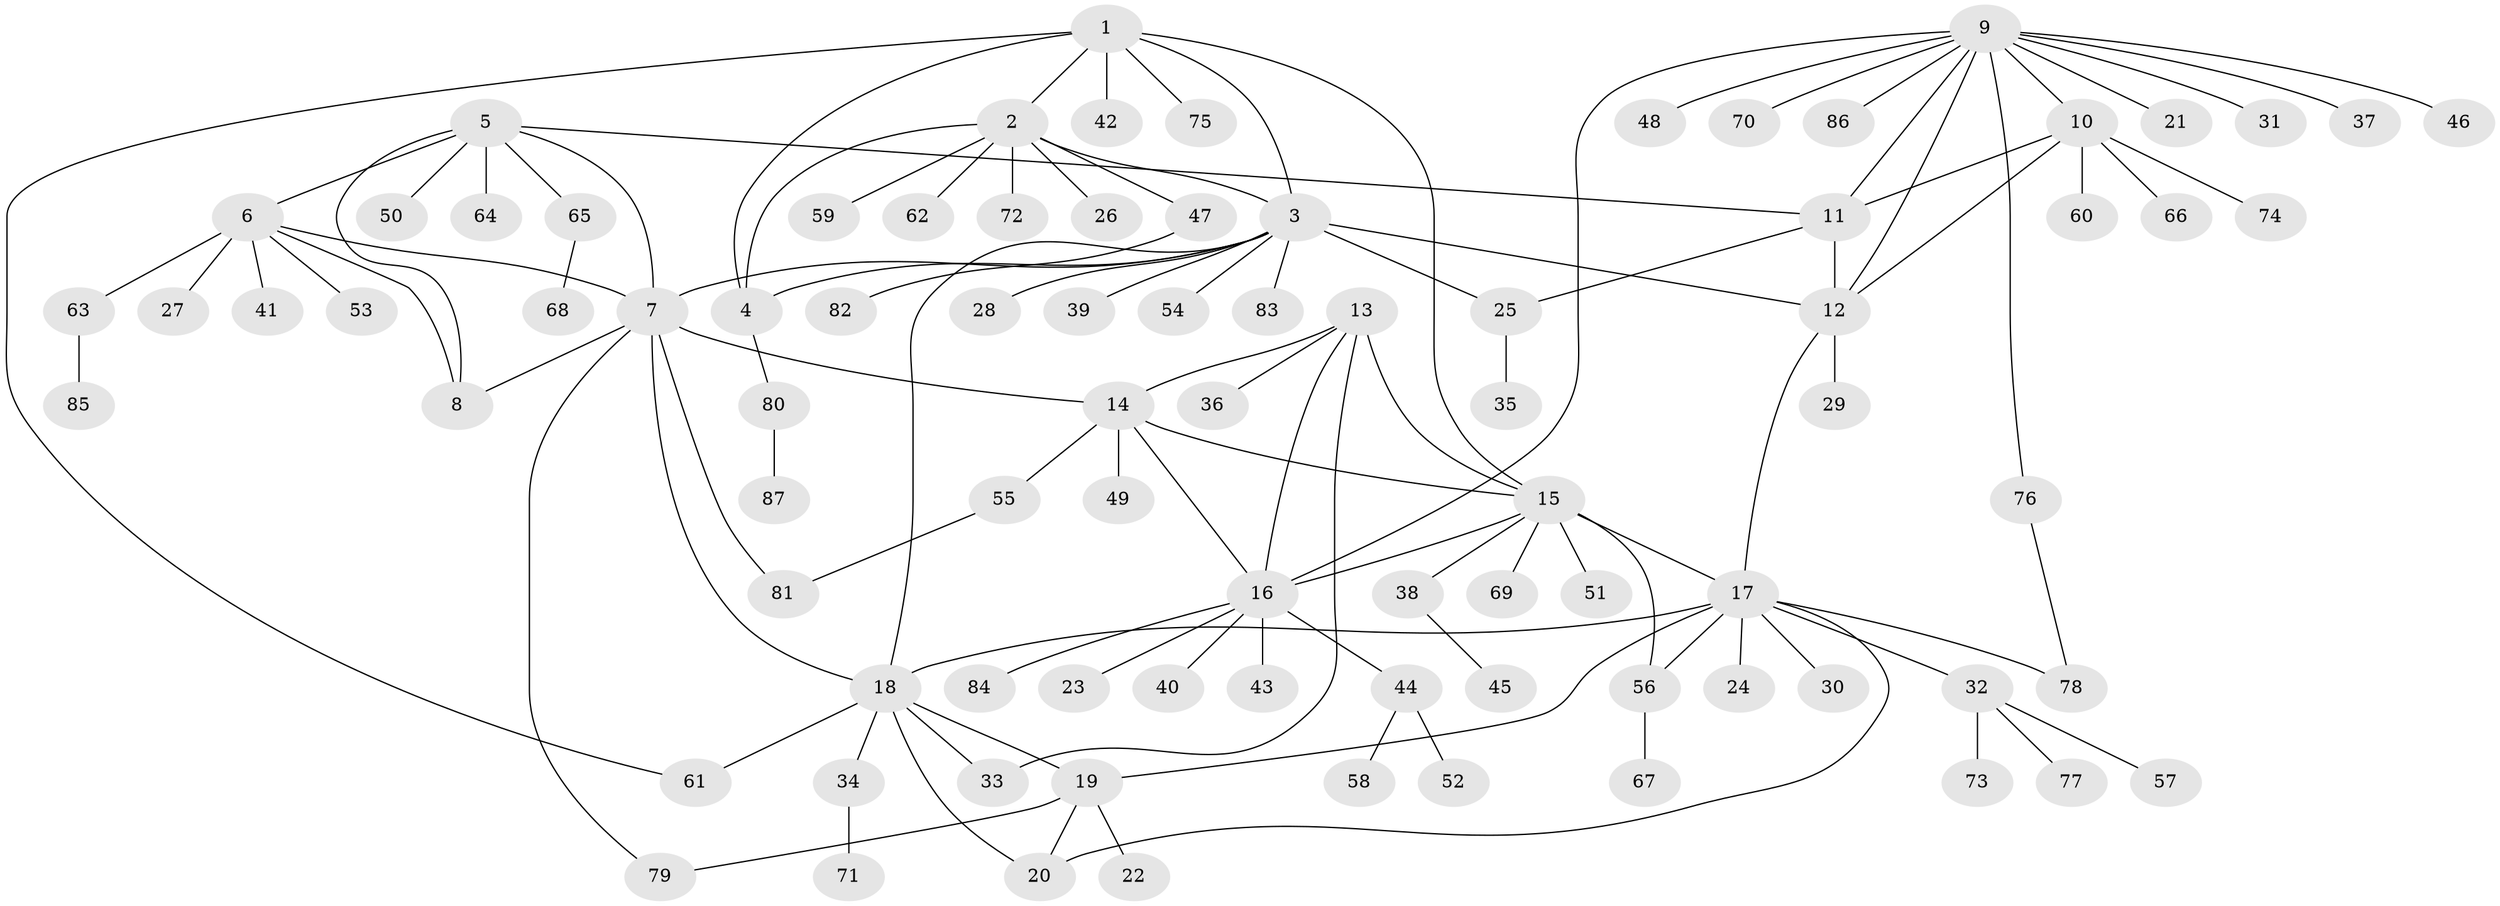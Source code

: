 // Generated by graph-tools (version 1.1) at 2025/54/03/09/25 04:54:39]
// undirected, 87 vertices, 114 edges
graph export_dot {
graph [start="1"]
  node [color=gray90,style=filled];
  1;
  2;
  3;
  4;
  5;
  6;
  7;
  8;
  9;
  10;
  11;
  12;
  13;
  14;
  15;
  16;
  17;
  18;
  19;
  20;
  21;
  22;
  23;
  24;
  25;
  26;
  27;
  28;
  29;
  30;
  31;
  32;
  33;
  34;
  35;
  36;
  37;
  38;
  39;
  40;
  41;
  42;
  43;
  44;
  45;
  46;
  47;
  48;
  49;
  50;
  51;
  52;
  53;
  54;
  55;
  56;
  57;
  58;
  59;
  60;
  61;
  62;
  63;
  64;
  65;
  66;
  67;
  68;
  69;
  70;
  71;
  72;
  73;
  74;
  75;
  76;
  77;
  78;
  79;
  80;
  81;
  82;
  83;
  84;
  85;
  86;
  87;
  1 -- 2;
  1 -- 3;
  1 -- 4;
  1 -- 15;
  1 -- 42;
  1 -- 61;
  1 -- 75;
  2 -- 3;
  2 -- 4;
  2 -- 26;
  2 -- 47;
  2 -- 59;
  2 -- 62;
  2 -- 72;
  3 -- 4;
  3 -- 7;
  3 -- 12;
  3 -- 18;
  3 -- 25;
  3 -- 28;
  3 -- 39;
  3 -- 54;
  3 -- 83;
  4 -- 80;
  5 -- 6;
  5 -- 7;
  5 -- 8;
  5 -- 11;
  5 -- 50;
  5 -- 64;
  5 -- 65;
  6 -- 7;
  6 -- 8;
  6 -- 27;
  6 -- 41;
  6 -- 53;
  6 -- 63;
  7 -- 8;
  7 -- 14;
  7 -- 18;
  7 -- 79;
  7 -- 81;
  9 -- 10;
  9 -- 11;
  9 -- 12;
  9 -- 16;
  9 -- 21;
  9 -- 31;
  9 -- 37;
  9 -- 46;
  9 -- 48;
  9 -- 70;
  9 -- 76;
  9 -- 86;
  10 -- 11;
  10 -- 12;
  10 -- 60;
  10 -- 66;
  10 -- 74;
  11 -- 12;
  11 -- 25;
  12 -- 17;
  12 -- 29;
  13 -- 14;
  13 -- 15;
  13 -- 16;
  13 -- 33;
  13 -- 36;
  14 -- 15;
  14 -- 16;
  14 -- 49;
  14 -- 55;
  15 -- 16;
  15 -- 17;
  15 -- 38;
  15 -- 51;
  15 -- 56;
  15 -- 69;
  16 -- 23;
  16 -- 40;
  16 -- 43;
  16 -- 44;
  16 -- 84;
  17 -- 18;
  17 -- 19;
  17 -- 20;
  17 -- 24;
  17 -- 30;
  17 -- 32;
  17 -- 56;
  17 -- 78;
  18 -- 19;
  18 -- 20;
  18 -- 33;
  18 -- 34;
  18 -- 61;
  19 -- 20;
  19 -- 22;
  19 -- 79;
  25 -- 35;
  32 -- 57;
  32 -- 73;
  32 -- 77;
  34 -- 71;
  38 -- 45;
  44 -- 52;
  44 -- 58;
  47 -- 82;
  55 -- 81;
  56 -- 67;
  63 -- 85;
  65 -- 68;
  76 -- 78;
  80 -- 87;
}
